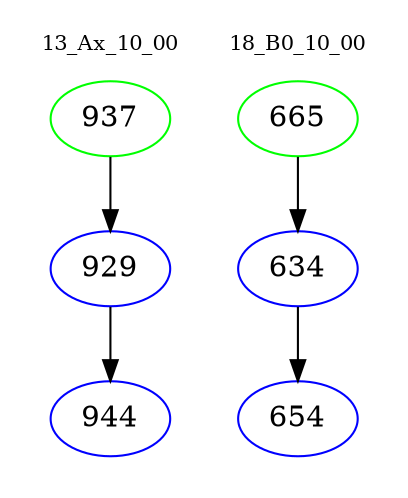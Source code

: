 digraph{
subgraph cluster_0 {
color = white
label = "13_Ax_10_00";
fontsize=10;
T0_937 [label="937", color="green"]
T0_937 -> T0_929 [color="black"]
T0_929 [label="929", color="blue"]
T0_929 -> T0_944 [color="black"]
T0_944 [label="944", color="blue"]
}
subgraph cluster_1 {
color = white
label = "18_B0_10_00";
fontsize=10;
T1_665 [label="665", color="green"]
T1_665 -> T1_634 [color="black"]
T1_634 [label="634", color="blue"]
T1_634 -> T1_654 [color="black"]
T1_654 [label="654", color="blue"]
}
}
